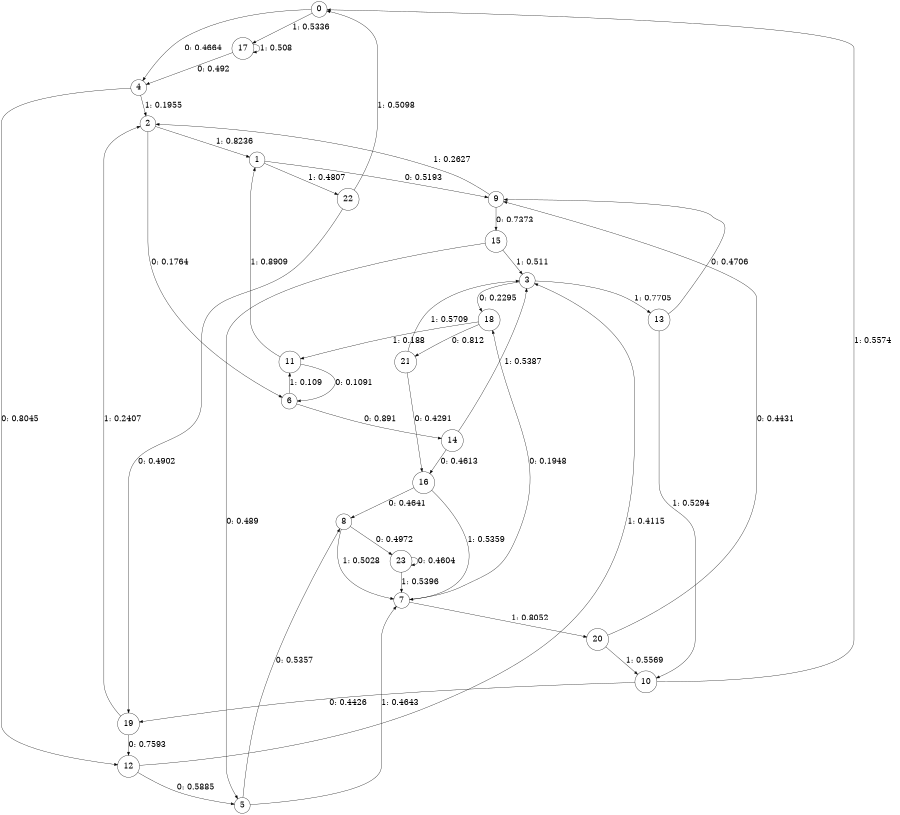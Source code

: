 digraph "ch4concat_phase3_L5" {
size = "6,8.5";
ratio = "fill";
node [shape = circle];
node [fontsize = 24];
edge [fontsize = 24];
0 -> 4 [label = "0: 0.4664   "];
0 -> 17 [label = "1: 0.5336   "];
1 -> 9 [label = "0: 0.5193   "];
1 -> 22 [label = "1: 0.4807   "];
2 -> 6 [label = "0: 0.1764   "];
2 -> 1 [label = "1: 0.8236   "];
3 -> 18 [label = "0: 0.2295   "];
3 -> 13 [label = "1: 0.7705   "];
4 -> 12 [label = "0: 0.8045   "];
4 -> 2 [label = "1: 0.1955   "];
5 -> 8 [label = "0: 0.5357   "];
5 -> 7 [label = "1: 0.4643   "];
6 -> 14 [label = "0: 0.891    "];
6 -> 11 [label = "1: 0.109    "];
7 -> 18 [label = "0: 0.1948   "];
7 -> 20 [label = "1: 0.8052   "];
8 -> 23 [label = "0: 0.4972   "];
8 -> 7 [label = "1: 0.5028   "];
9 -> 15 [label = "0: 0.7373   "];
9 -> 2 [label = "1: 0.2627   "];
10 -> 19 [label = "0: 0.4426   "];
10 -> 0 [label = "1: 0.5574   "];
11 -> 6 [label = "0: 0.1091   "];
11 -> 1 [label = "1: 0.8909   "];
12 -> 5 [label = "0: 0.5885   "];
12 -> 3 [label = "1: 0.4115   "];
13 -> 9 [label = "0: 0.4706   "];
13 -> 10 [label = "1: 0.5294   "];
14 -> 16 [label = "0: 0.4613   "];
14 -> 3 [label = "1: 0.5387   "];
15 -> 5 [label = "0: 0.489    "];
15 -> 3 [label = "1: 0.511    "];
16 -> 8 [label = "0: 0.4641   "];
16 -> 7 [label = "1: 0.5359   "];
17 -> 4 [label = "0: 0.492    "];
17 -> 17 [label = "1: 0.508    "];
18 -> 21 [label = "0: 0.812    "];
18 -> 11 [label = "1: 0.188    "];
19 -> 12 [label = "0: 0.7593   "];
19 -> 2 [label = "1: 0.2407   "];
20 -> 9 [label = "0: 0.4431   "];
20 -> 10 [label = "1: 0.5569   "];
21 -> 16 [label = "0: 0.4291   "];
21 -> 3 [label = "1: 0.5709   "];
22 -> 19 [label = "0: 0.4902   "];
22 -> 0 [label = "1: 0.5098   "];
23 -> 23 [label = "0: 0.4604   "];
23 -> 7 [label = "1: 0.5396   "];
}